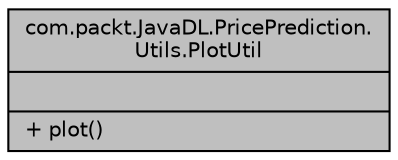 digraph "com.packt.JavaDL.PricePrediction.Utils.PlotUtil"
{
  edge [fontname="Helvetica",fontsize="10",labelfontname="Helvetica",labelfontsize="10"];
  node [fontname="Helvetica",fontsize="10",shape=record];
  Node1 [label="{com.packt.JavaDL.PricePrediction.\lUtils.PlotUtil\n||+ plot()\l}",height=0.2,width=0.4,color="black", fillcolor="grey75", style="filled", fontcolor="black"];
}
